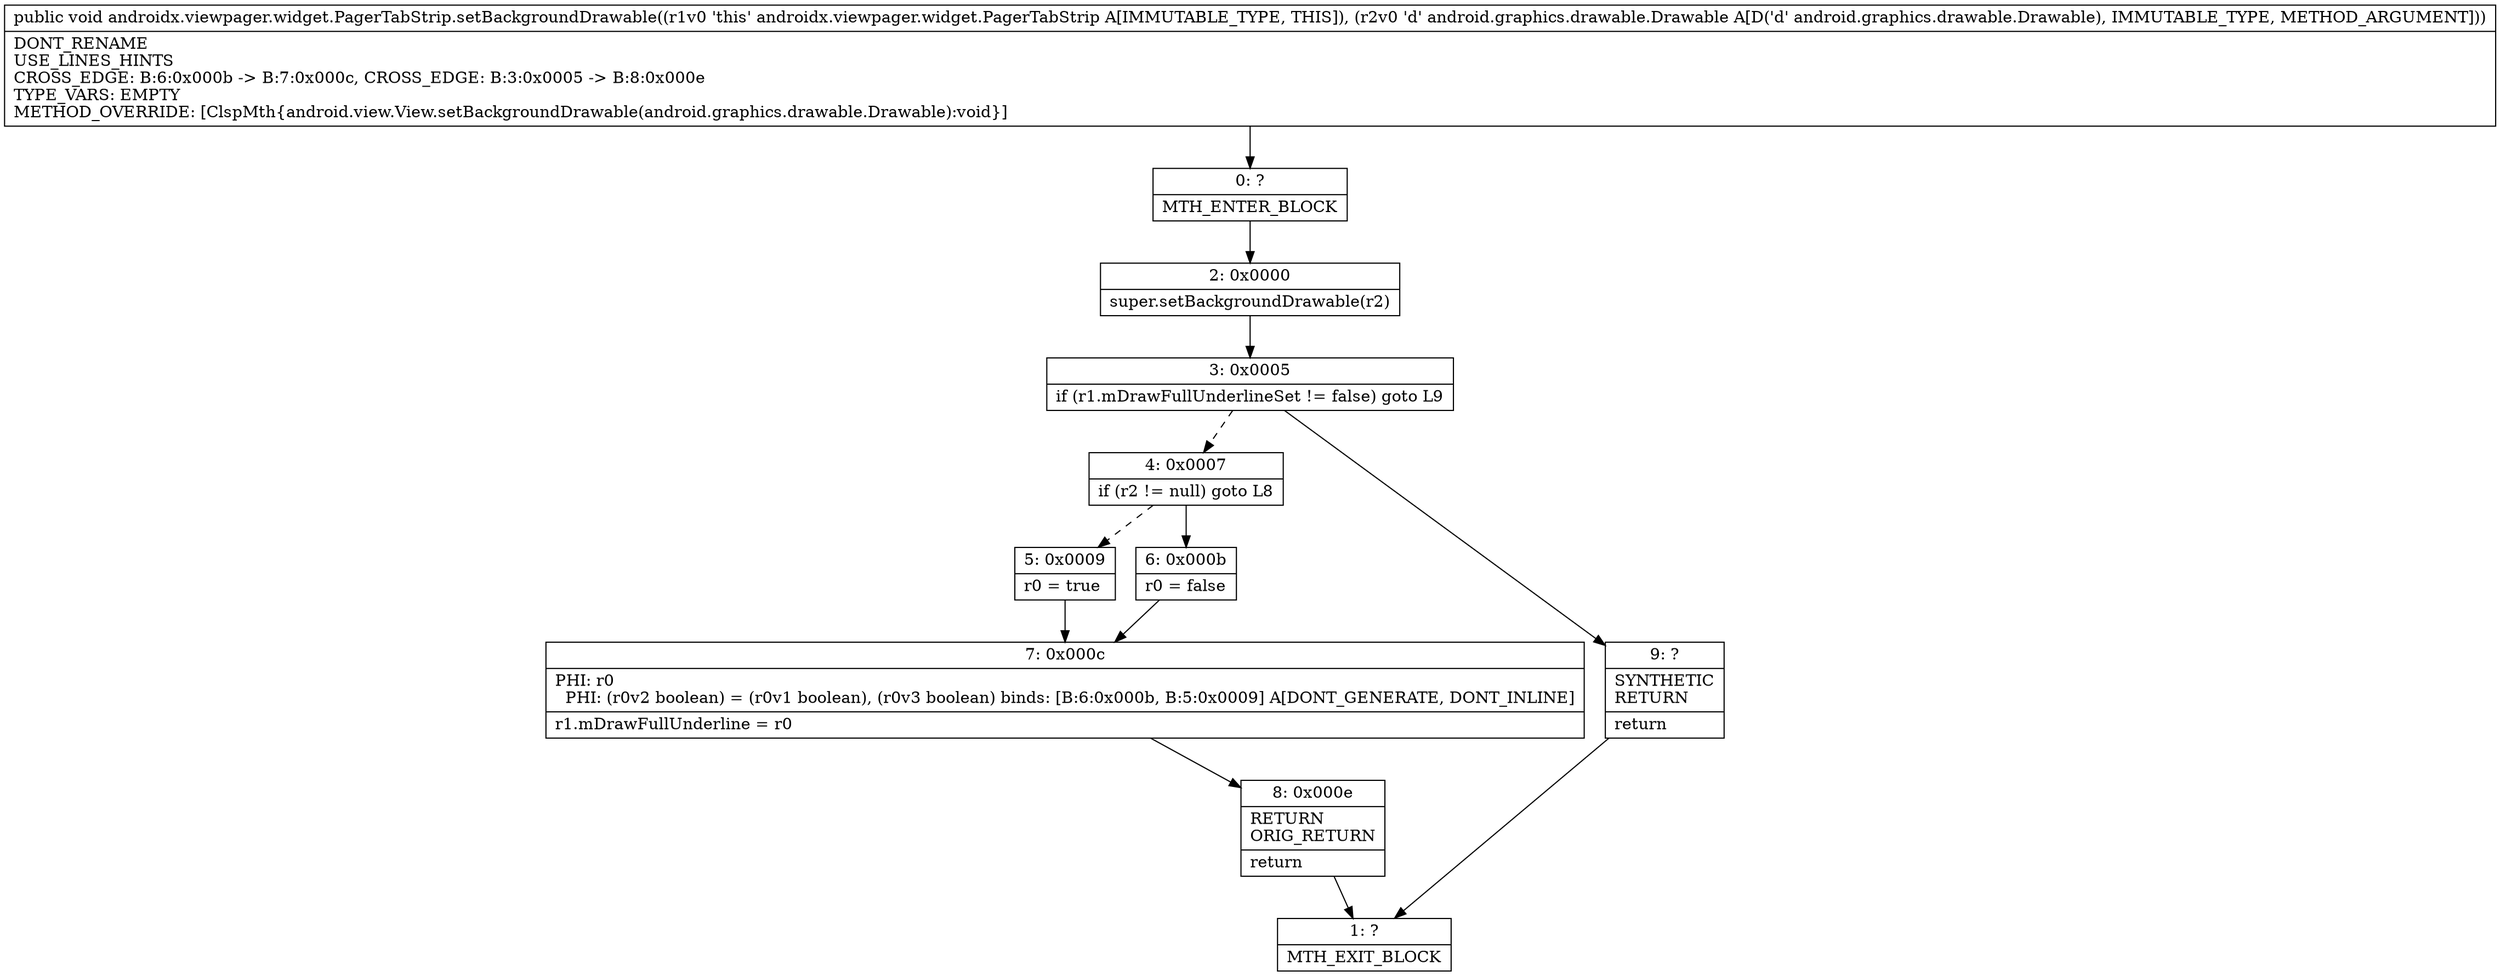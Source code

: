 digraph "CFG forandroidx.viewpager.widget.PagerTabStrip.setBackgroundDrawable(Landroid\/graphics\/drawable\/Drawable;)V" {
Node_0 [shape=record,label="{0\:\ ?|MTH_ENTER_BLOCK\l}"];
Node_2 [shape=record,label="{2\:\ 0x0000|super.setBackgroundDrawable(r2)\l}"];
Node_3 [shape=record,label="{3\:\ 0x0005|if (r1.mDrawFullUnderlineSet != false) goto L9\l}"];
Node_4 [shape=record,label="{4\:\ 0x0007|if (r2 != null) goto L8\l}"];
Node_5 [shape=record,label="{5\:\ 0x0009|r0 = true\l}"];
Node_7 [shape=record,label="{7\:\ 0x000c|PHI: r0 \l  PHI: (r0v2 boolean) = (r0v1 boolean), (r0v3 boolean) binds: [B:6:0x000b, B:5:0x0009] A[DONT_GENERATE, DONT_INLINE]\l|r1.mDrawFullUnderline = r0\l}"];
Node_8 [shape=record,label="{8\:\ 0x000e|RETURN\lORIG_RETURN\l|return\l}"];
Node_1 [shape=record,label="{1\:\ ?|MTH_EXIT_BLOCK\l}"];
Node_6 [shape=record,label="{6\:\ 0x000b|r0 = false\l}"];
Node_9 [shape=record,label="{9\:\ ?|SYNTHETIC\lRETURN\l|return\l}"];
MethodNode[shape=record,label="{public void androidx.viewpager.widget.PagerTabStrip.setBackgroundDrawable((r1v0 'this' androidx.viewpager.widget.PagerTabStrip A[IMMUTABLE_TYPE, THIS]), (r2v0 'd' android.graphics.drawable.Drawable A[D('d' android.graphics.drawable.Drawable), IMMUTABLE_TYPE, METHOD_ARGUMENT]))  | DONT_RENAME\lUSE_LINES_HINTS\lCROSS_EDGE: B:6:0x000b \-\> B:7:0x000c, CROSS_EDGE: B:3:0x0005 \-\> B:8:0x000e\lTYPE_VARS: EMPTY\lMETHOD_OVERRIDE: [ClspMth\{android.view.View.setBackgroundDrawable(android.graphics.drawable.Drawable):void\}]\l}"];
MethodNode -> Node_0;Node_0 -> Node_2;
Node_2 -> Node_3;
Node_3 -> Node_4[style=dashed];
Node_3 -> Node_9;
Node_4 -> Node_5[style=dashed];
Node_4 -> Node_6;
Node_5 -> Node_7;
Node_7 -> Node_8;
Node_8 -> Node_1;
Node_6 -> Node_7;
Node_9 -> Node_1;
}

